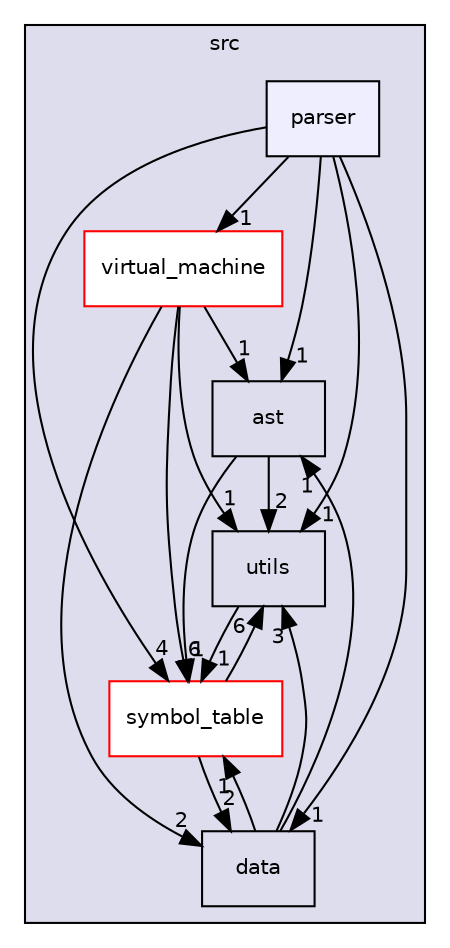 digraph "src/parser" {
  compound=true
  node [ fontsize="10", fontname="Helvetica"];
  edge [ labelfontsize="10", labelfontname="Helvetica"];
  subgraph clusterdir_68267d1309a1af8e8297ef4c3efbcdba {
    graph [ bgcolor="#ddddee", pencolor="black", label="src" fontname="Helvetica", fontsize="10", URL="dir_68267d1309a1af8e8297ef4c3efbcdba.html"]
  dir_203e5988f1ed315d29383d699972de6f [shape=box label="ast" URL="dir_203e5988f1ed315d29383d699972de6f.html"];
  dir_313caf1132e152dd9b58bea13a4052ca [shape=box label="utils" URL="dir_313caf1132e152dd9b58bea13a4052ca.html"];
  dir_c1be8d27e7f84178e95f152701110b19 [shape=box label="data" URL="dir_c1be8d27e7f84178e95f152701110b19.html"];
  dir_e5266b4ceb27e330c344e6cd56c95927 [shape=box label="virtual_machine" fillcolor="white" style="filled" color="red" URL="dir_e5266b4ceb27e330c344e6cd56c95927.html"];
  dir_ee2e78e09e3523a3dc72b1c19f9afb8f [shape=box label="symbol_table" fillcolor="white" style="filled" color="red" URL="dir_ee2e78e09e3523a3dc72b1c19f9afb8f.html"];
  dir_6cd8491d143eb218b70983dbdb3c58bc [shape=box, label="parser", style="filled", fillcolor="#eeeeff", pencolor="black", URL="dir_6cd8491d143eb218b70983dbdb3c58bc.html"];
  }
  dir_203e5988f1ed315d29383d699972de6f->dir_313caf1132e152dd9b58bea13a4052ca [headlabel="2", labeldistance=1.5 headhref="dir_000001_000023.html"];
  dir_203e5988f1ed315d29383d699972de6f->dir_ee2e78e09e3523a3dc72b1c19f9afb8f [headlabel="1", labeldistance=1.5 headhref="dir_000001_000014.html"];
  dir_c1be8d27e7f84178e95f152701110b19->dir_203e5988f1ed315d29383d699972de6f [headlabel="1", labeldistance=1.5 headhref="dir_000002_000001.html"];
  dir_c1be8d27e7f84178e95f152701110b19->dir_313caf1132e152dd9b58bea13a4052ca [headlabel="3", labeldistance=1.5 headhref="dir_000002_000023.html"];
  dir_c1be8d27e7f84178e95f152701110b19->dir_ee2e78e09e3523a3dc72b1c19f9afb8f [headlabel="1", labeldistance=1.5 headhref="dir_000002_000014.html"];
  dir_e5266b4ceb27e330c344e6cd56c95927->dir_203e5988f1ed315d29383d699972de6f [headlabel="1", labeldistance=1.5 headhref="dir_000024_000001.html"];
  dir_e5266b4ceb27e330c344e6cd56c95927->dir_313caf1132e152dd9b58bea13a4052ca [headlabel="1", labeldistance=1.5 headhref="dir_000024_000023.html"];
  dir_e5266b4ceb27e330c344e6cd56c95927->dir_c1be8d27e7f84178e95f152701110b19 [headlabel="2", labeldistance=1.5 headhref="dir_000024_000002.html"];
  dir_e5266b4ceb27e330c344e6cd56c95927->dir_ee2e78e09e3523a3dc72b1c19f9afb8f [headlabel="6", labeldistance=1.5 headhref="dir_000024_000014.html"];
  dir_ee2e78e09e3523a3dc72b1c19f9afb8f->dir_313caf1132e152dd9b58bea13a4052ca [headlabel="6", labeldistance=1.5 headhref="dir_000014_000023.html"];
  dir_ee2e78e09e3523a3dc72b1c19f9afb8f->dir_c1be8d27e7f84178e95f152701110b19 [headlabel="2", labeldistance=1.5 headhref="dir_000014_000002.html"];
  dir_6cd8491d143eb218b70983dbdb3c58bc->dir_203e5988f1ed315d29383d699972de6f [headlabel="1", labeldistance=1.5 headhref="dir_000003_000001.html"];
  dir_6cd8491d143eb218b70983dbdb3c58bc->dir_313caf1132e152dd9b58bea13a4052ca [headlabel="1", labeldistance=1.5 headhref="dir_000003_000023.html"];
  dir_6cd8491d143eb218b70983dbdb3c58bc->dir_c1be8d27e7f84178e95f152701110b19 [headlabel="1", labeldistance=1.5 headhref="dir_000003_000002.html"];
  dir_6cd8491d143eb218b70983dbdb3c58bc->dir_e5266b4ceb27e330c344e6cd56c95927 [headlabel="1", labeldistance=1.5 headhref="dir_000003_000024.html"];
  dir_6cd8491d143eb218b70983dbdb3c58bc->dir_ee2e78e09e3523a3dc72b1c19f9afb8f [headlabel="4", labeldistance=1.5 headhref="dir_000003_000014.html"];
  dir_313caf1132e152dd9b58bea13a4052ca->dir_ee2e78e09e3523a3dc72b1c19f9afb8f [headlabel="1", labeldistance=1.5 headhref="dir_000023_000014.html"];
}

